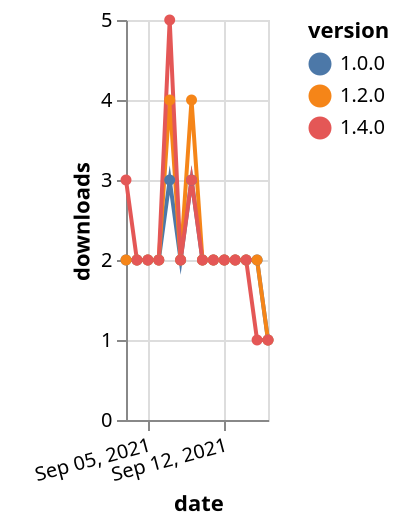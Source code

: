 {"$schema": "https://vega.github.io/schema/vega-lite/v5.json", "description": "A simple bar chart with embedded data.", "data": {"values": [{"date": "2021-09-03", "total": 1007, "delta": 2, "version": "1.0.0"}, {"date": "2021-09-04", "total": 1009, "delta": 2, "version": "1.0.0"}, {"date": "2021-09-05", "total": 1011, "delta": 2, "version": "1.0.0"}, {"date": "2021-09-06", "total": 1013, "delta": 2, "version": "1.0.0"}, {"date": "2021-09-07", "total": 1016, "delta": 3, "version": "1.0.0"}, {"date": "2021-09-08", "total": 1018, "delta": 2, "version": "1.0.0"}, {"date": "2021-09-09", "total": 1021, "delta": 3, "version": "1.0.0"}, {"date": "2021-09-10", "total": 1023, "delta": 2, "version": "1.0.0"}, {"date": "2021-09-11", "total": 1025, "delta": 2, "version": "1.0.0"}, {"date": "2021-09-12", "total": 1027, "delta": 2, "version": "1.0.0"}, {"date": "2021-09-13", "total": 1029, "delta": 2, "version": "1.0.0"}, {"date": "2021-09-14", "total": 1031, "delta": 2, "version": "1.0.0"}, {"date": "2021-09-15", "total": 1033, "delta": 2, "version": "1.0.0"}, {"date": "2021-09-16", "total": 1034, "delta": 1, "version": "1.0.0"}, {"date": "2021-09-03", "total": 698, "delta": 2, "version": "1.2.0"}, {"date": "2021-09-04", "total": 700, "delta": 2, "version": "1.2.0"}, {"date": "2021-09-05", "total": 702, "delta": 2, "version": "1.2.0"}, {"date": "2021-09-06", "total": 704, "delta": 2, "version": "1.2.0"}, {"date": "2021-09-07", "total": 708, "delta": 4, "version": "1.2.0"}, {"date": "2021-09-08", "total": 710, "delta": 2, "version": "1.2.0"}, {"date": "2021-09-09", "total": 714, "delta": 4, "version": "1.2.0"}, {"date": "2021-09-10", "total": 716, "delta": 2, "version": "1.2.0"}, {"date": "2021-09-11", "total": 718, "delta": 2, "version": "1.2.0"}, {"date": "2021-09-12", "total": 720, "delta": 2, "version": "1.2.0"}, {"date": "2021-09-13", "total": 722, "delta": 2, "version": "1.2.0"}, {"date": "2021-09-14", "total": 724, "delta": 2, "version": "1.2.0"}, {"date": "2021-09-15", "total": 726, "delta": 2, "version": "1.2.0"}, {"date": "2021-09-16", "total": 727, "delta": 1, "version": "1.2.0"}, {"date": "2021-09-03", "total": 220, "delta": 3, "version": "1.4.0"}, {"date": "2021-09-04", "total": 222, "delta": 2, "version": "1.4.0"}, {"date": "2021-09-05", "total": 224, "delta": 2, "version": "1.4.0"}, {"date": "2021-09-06", "total": 226, "delta": 2, "version": "1.4.0"}, {"date": "2021-09-07", "total": 231, "delta": 5, "version": "1.4.0"}, {"date": "2021-09-08", "total": 233, "delta": 2, "version": "1.4.0"}, {"date": "2021-09-09", "total": 236, "delta": 3, "version": "1.4.0"}, {"date": "2021-09-10", "total": 238, "delta": 2, "version": "1.4.0"}, {"date": "2021-09-11", "total": 240, "delta": 2, "version": "1.4.0"}, {"date": "2021-09-12", "total": 242, "delta": 2, "version": "1.4.0"}, {"date": "2021-09-13", "total": 244, "delta": 2, "version": "1.4.0"}, {"date": "2021-09-14", "total": 246, "delta": 2, "version": "1.4.0"}, {"date": "2021-09-15", "total": 247, "delta": 1, "version": "1.4.0"}, {"date": "2021-09-16", "total": 248, "delta": 1, "version": "1.4.0"}]}, "width": "container", "mark": {"type": "line", "point": {"filled": true}}, "encoding": {"x": {"field": "date", "type": "temporal", "timeUnit": "yearmonthdate", "title": "date", "axis": {"labelAngle": -15}}, "y": {"field": "delta", "type": "quantitative", "title": "downloads"}, "color": {"field": "version", "type": "nominal"}, "tooltip": {"field": "delta"}}}